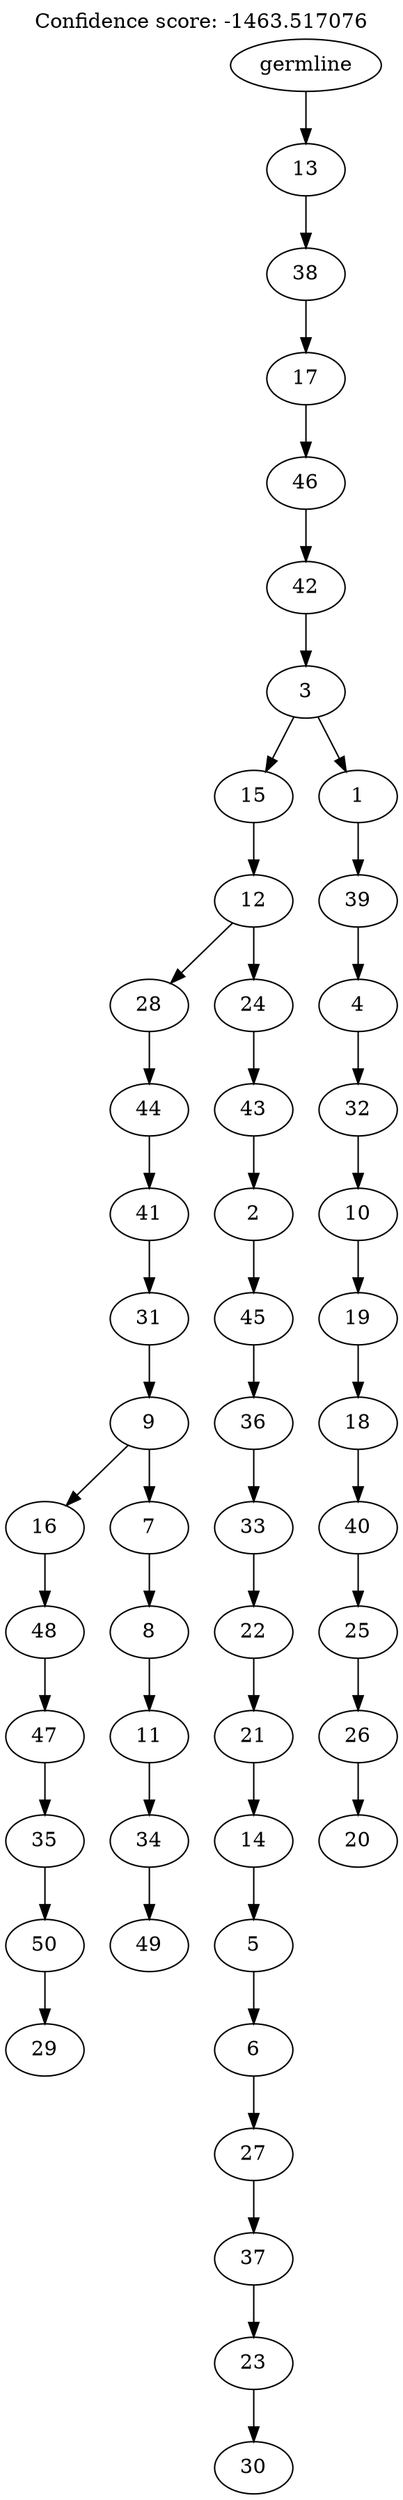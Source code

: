 digraph g {
	"49" -> "50";
	"50" [label="29"];
	"48" -> "49";
	"49" [label="50"];
	"47" -> "48";
	"48" [label="35"];
	"46" -> "47";
	"47" [label="47"];
	"45" -> "46";
	"46" [label="48"];
	"43" -> "44";
	"44" [label="49"];
	"42" -> "43";
	"43" [label="34"];
	"41" -> "42";
	"42" [label="11"];
	"40" -> "41";
	"41" [label="8"];
	"39" -> "40";
	"40" [label="7"];
	"39" -> "45";
	"45" [label="16"];
	"38" -> "39";
	"39" [label="9"];
	"37" -> "38";
	"38" [label="31"];
	"36" -> "37";
	"37" [label="41"];
	"35" -> "36";
	"36" [label="44"];
	"33" -> "34";
	"34" [label="30"];
	"32" -> "33";
	"33" [label="23"];
	"31" -> "32";
	"32" [label="37"];
	"30" -> "31";
	"31" [label="27"];
	"29" -> "30";
	"30" [label="6"];
	"28" -> "29";
	"29" [label="5"];
	"27" -> "28";
	"28" [label="14"];
	"26" -> "27";
	"27" [label="21"];
	"25" -> "26";
	"26" [label="22"];
	"24" -> "25";
	"25" [label="33"];
	"23" -> "24";
	"24" [label="36"];
	"22" -> "23";
	"23" [label="45"];
	"21" -> "22";
	"22" [label="2"];
	"20" -> "21";
	"21" [label="43"];
	"19" -> "20";
	"20" [label="24"];
	"19" -> "35";
	"35" [label="28"];
	"18" -> "19";
	"19" [label="12"];
	"16" -> "17";
	"17" [label="20"];
	"15" -> "16";
	"16" [label="26"];
	"14" -> "15";
	"15" [label="25"];
	"13" -> "14";
	"14" [label="40"];
	"12" -> "13";
	"13" [label="18"];
	"11" -> "12";
	"12" [label="19"];
	"10" -> "11";
	"11" [label="10"];
	"9" -> "10";
	"10" [label="32"];
	"8" -> "9";
	"9" [label="4"];
	"7" -> "8";
	"8" [label="39"];
	"6" -> "7";
	"7" [label="1"];
	"6" -> "18";
	"18" [label="15"];
	"5" -> "6";
	"6" [label="3"];
	"4" -> "5";
	"5" [label="42"];
	"3" -> "4";
	"4" [label="46"];
	"2" -> "3";
	"3" [label="17"];
	"1" -> "2";
	"2" [label="38"];
	"0" -> "1";
	"1" [label="13"];
	"0" [label="germline"];
	labelloc="t";
	label="Confidence score: -1463.517076";
}
